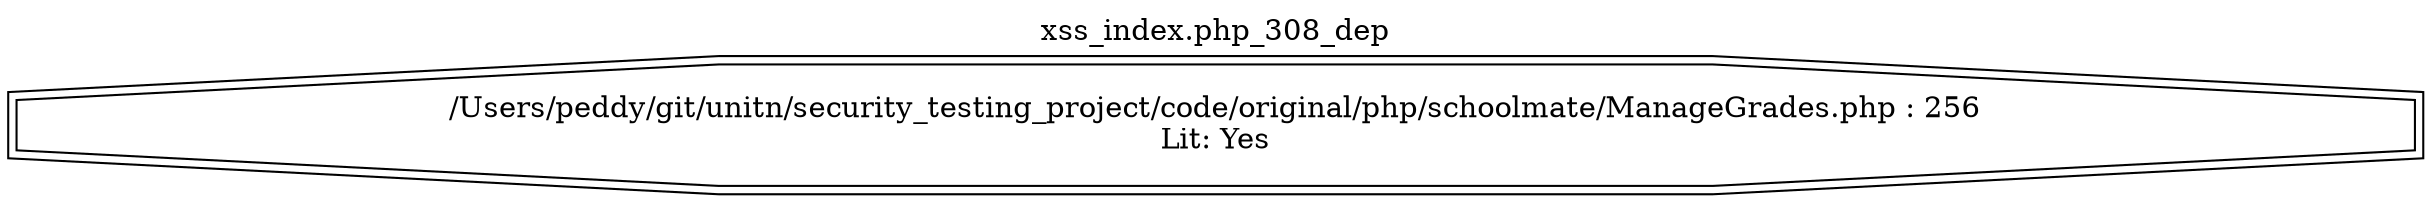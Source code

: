 digraph cfg {
  label="xss_index.php_308_dep";
  labelloc=t;
  n1 [shape=doubleoctagon, label="/Users/peddy/git/unitn/security_testing_project/code/original/php/schoolmate/ManageGrades.php : 256\nLit: Yes\n"];
}

